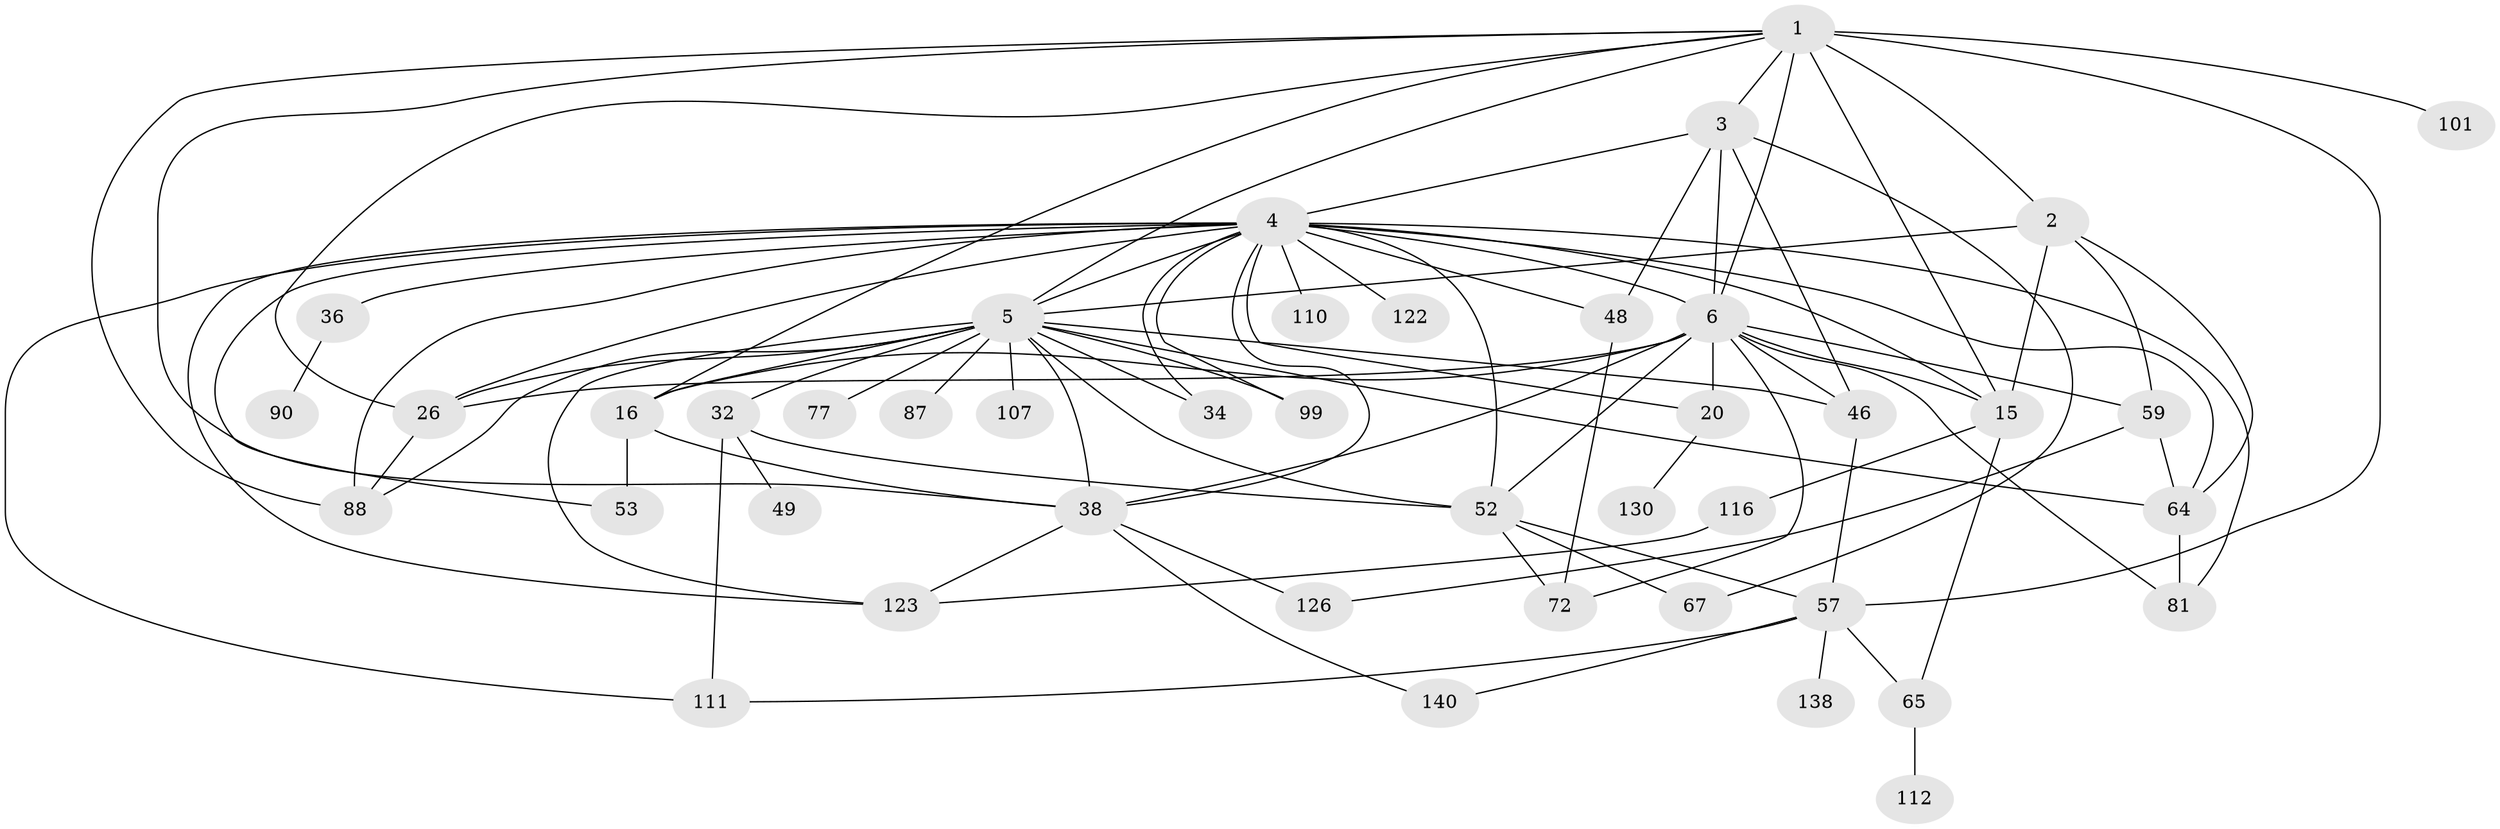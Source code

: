 // original degree distribution, {6: 0.04794520547945205, 5: 0.08904109589041095, 8: 0.0136986301369863, 3: 0.22602739726027396, 4: 0.1095890410958904, 2: 0.2945205479452055, 1: 0.1917808219178082, 7: 0.0273972602739726}
// Generated by graph-tools (version 1.1) at 2025/17/03/04/25 18:17:01]
// undirected, 43 vertices, 90 edges
graph export_dot {
graph [start="1"]
  node [color=gray90,style=filled];
  1 [super="+12+14"];
  2 [super="+73+10"];
  3 [super="+37+55"];
  4 [super="+47+39+45+63+13"];
  5 [super="+97+75+68+11+9+23+7"];
  6 [super="+42+17"];
  15 [super="+43+21+60"];
  16 [super="+40"];
  20 [super="+30+133"];
  26 [super="+102+44"];
  32 [super="+33"];
  34 [super="+137"];
  36 [super="+78"];
  38 [super="+93+66+51+71"];
  46 [super="+139+54"];
  48 [super="+103"];
  49;
  52 [super="+74"];
  53 [super="+131+135"];
  57 [super="+61"];
  59 [super="+145+82"];
  64 [super="+104+69"];
  65 [super="+91"];
  67 [super="+124"];
  72 [super="+86"];
  77;
  81 [super="+105"];
  87;
  88 [super="+142"];
  90 [super="+128"];
  99 [super="+121"];
  101;
  107;
  110;
  111 [super="+118"];
  112;
  116;
  122;
  123 [super="+132"];
  126;
  130;
  138;
  140 [super="+141"];
  1 -- 2;
  1 -- 3;
  1 -- 5;
  1 -- 6 [weight=2];
  1 -- 16;
  1 -- 57 [weight=2];
  1 -- 26;
  1 -- 101;
  1 -- 38 [weight=2];
  1 -- 88;
  1 -- 15;
  2 -- 64;
  2 -- 59;
  2 -- 15;
  2 -- 5;
  3 -- 4;
  3 -- 67;
  3 -- 46;
  3 -- 48;
  3 -- 6;
  4 -- 5 [weight=3];
  4 -- 122;
  4 -- 99;
  4 -- 52 [weight=4];
  4 -- 38;
  4 -- 6;
  4 -- 64;
  4 -- 15 [weight=3];
  4 -- 81;
  4 -- 20;
  4 -- 88 [weight=2];
  4 -- 26;
  4 -- 36;
  4 -- 110;
  4 -- 111;
  4 -- 48;
  4 -- 53;
  4 -- 123;
  4 -- 34;
  5 -- 99 [weight=2];
  5 -- 46 [weight=2];
  5 -- 26 [weight=2];
  5 -- 123;
  5 -- 32;
  5 -- 38 [weight=2];
  5 -- 77;
  5 -- 64;
  5 -- 34;
  5 -- 107;
  5 -- 16;
  5 -- 52;
  5 -- 87;
  5 -- 88;
  6 -- 72;
  6 -- 46;
  6 -- 81;
  6 -- 26;
  6 -- 59;
  6 -- 52;
  6 -- 20;
  6 -- 38;
  6 -- 16;
  6 -- 15 [weight=2];
  15 -- 116;
  15 -- 65;
  16 -- 53;
  16 -- 38;
  20 -- 130;
  26 -- 88;
  32 -- 49;
  32 -- 111;
  32 -- 52;
  36 -- 90;
  38 -- 126;
  38 -- 123;
  38 -- 140;
  46 -- 57;
  48 -- 72;
  52 -- 57;
  52 -- 72;
  52 -- 67;
  57 -- 65;
  57 -- 138;
  57 -- 140;
  57 -- 111;
  59 -- 64;
  59 -- 126;
  64 -- 81;
  65 -- 112;
  116 -- 123;
}
